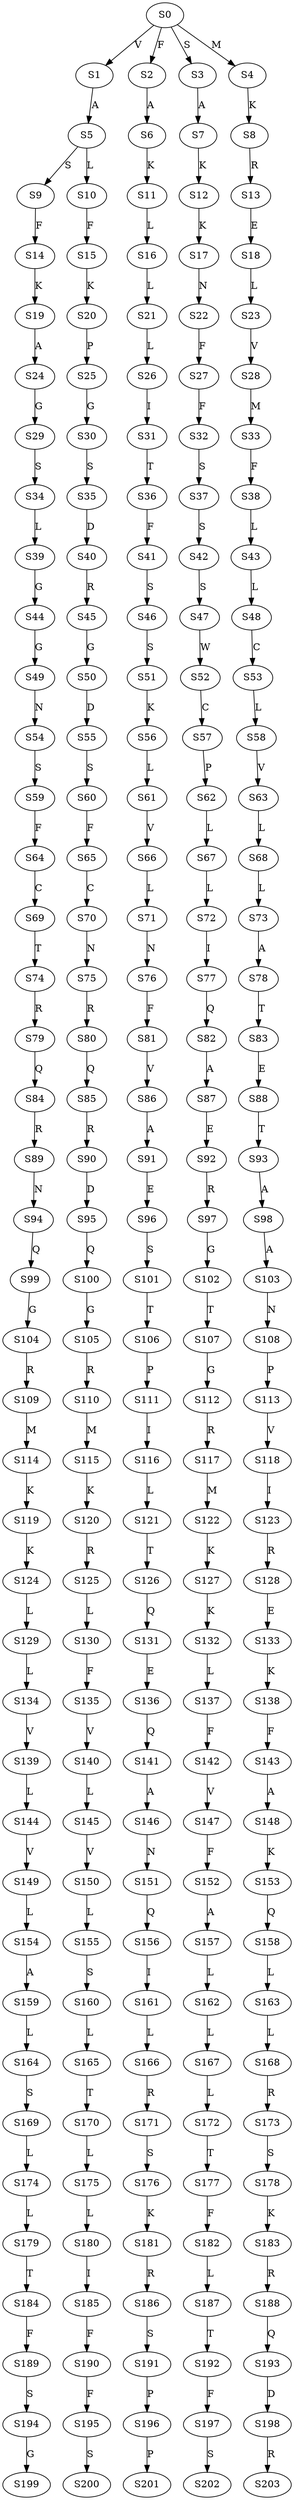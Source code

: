 strict digraph  {
	S0 -> S1 [ label = V ];
	S0 -> S2 [ label = F ];
	S0 -> S3 [ label = S ];
	S0 -> S4 [ label = M ];
	S1 -> S5 [ label = A ];
	S2 -> S6 [ label = A ];
	S3 -> S7 [ label = A ];
	S4 -> S8 [ label = K ];
	S5 -> S9 [ label = S ];
	S5 -> S10 [ label = L ];
	S6 -> S11 [ label = K ];
	S7 -> S12 [ label = K ];
	S8 -> S13 [ label = R ];
	S9 -> S14 [ label = F ];
	S10 -> S15 [ label = F ];
	S11 -> S16 [ label = L ];
	S12 -> S17 [ label = K ];
	S13 -> S18 [ label = E ];
	S14 -> S19 [ label = K ];
	S15 -> S20 [ label = K ];
	S16 -> S21 [ label = L ];
	S17 -> S22 [ label = N ];
	S18 -> S23 [ label = L ];
	S19 -> S24 [ label = A ];
	S20 -> S25 [ label = P ];
	S21 -> S26 [ label = L ];
	S22 -> S27 [ label = F ];
	S23 -> S28 [ label = V ];
	S24 -> S29 [ label = G ];
	S25 -> S30 [ label = G ];
	S26 -> S31 [ label = I ];
	S27 -> S32 [ label = F ];
	S28 -> S33 [ label = M ];
	S29 -> S34 [ label = S ];
	S30 -> S35 [ label = S ];
	S31 -> S36 [ label = T ];
	S32 -> S37 [ label = S ];
	S33 -> S38 [ label = F ];
	S34 -> S39 [ label = L ];
	S35 -> S40 [ label = D ];
	S36 -> S41 [ label = F ];
	S37 -> S42 [ label = S ];
	S38 -> S43 [ label = L ];
	S39 -> S44 [ label = G ];
	S40 -> S45 [ label = R ];
	S41 -> S46 [ label = S ];
	S42 -> S47 [ label = S ];
	S43 -> S48 [ label = L ];
	S44 -> S49 [ label = G ];
	S45 -> S50 [ label = G ];
	S46 -> S51 [ label = S ];
	S47 -> S52 [ label = W ];
	S48 -> S53 [ label = C ];
	S49 -> S54 [ label = N ];
	S50 -> S55 [ label = D ];
	S51 -> S56 [ label = K ];
	S52 -> S57 [ label = C ];
	S53 -> S58 [ label = L ];
	S54 -> S59 [ label = S ];
	S55 -> S60 [ label = S ];
	S56 -> S61 [ label = L ];
	S57 -> S62 [ label = P ];
	S58 -> S63 [ label = V ];
	S59 -> S64 [ label = F ];
	S60 -> S65 [ label = F ];
	S61 -> S66 [ label = V ];
	S62 -> S67 [ label = L ];
	S63 -> S68 [ label = L ];
	S64 -> S69 [ label = C ];
	S65 -> S70 [ label = C ];
	S66 -> S71 [ label = L ];
	S67 -> S72 [ label = L ];
	S68 -> S73 [ label = L ];
	S69 -> S74 [ label = T ];
	S70 -> S75 [ label = N ];
	S71 -> S76 [ label = N ];
	S72 -> S77 [ label = I ];
	S73 -> S78 [ label = A ];
	S74 -> S79 [ label = R ];
	S75 -> S80 [ label = R ];
	S76 -> S81 [ label = F ];
	S77 -> S82 [ label = Q ];
	S78 -> S83 [ label = T ];
	S79 -> S84 [ label = Q ];
	S80 -> S85 [ label = Q ];
	S81 -> S86 [ label = V ];
	S82 -> S87 [ label = A ];
	S83 -> S88 [ label = E ];
	S84 -> S89 [ label = R ];
	S85 -> S90 [ label = R ];
	S86 -> S91 [ label = A ];
	S87 -> S92 [ label = E ];
	S88 -> S93 [ label = T ];
	S89 -> S94 [ label = N ];
	S90 -> S95 [ label = D ];
	S91 -> S96 [ label = E ];
	S92 -> S97 [ label = R ];
	S93 -> S98 [ label = A ];
	S94 -> S99 [ label = Q ];
	S95 -> S100 [ label = Q ];
	S96 -> S101 [ label = S ];
	S97 -> S102 [ label = G ];
	S98 -> S103 [ label = A ];
	S99 -> S104 [ label = G ];
	S100 -> S105 [ label = G ];
	S101 -> S106 [ label = T ];
	S102 -> S107 [ label = T ];
	S103 -> S108 [ label = N ];
	S104 -> S109 [ label = R ];
	S105 -> S110 [ label = R ];
	S106 -> S111 [ label = P ];
	S107 -> S112 [ label = G ];
	S108 -> S113 [ label = P ];
	S109 -> S114 [ label = M ];
	S110 -> S115 [ label = M ];
	S111 -> S116 [ label = I ];
	S112 -> S117 [ label = R ];
	S113 -> S118 [ label = V ];
	S114 -> S119 [ label = K ];
	S115 -> S120 [ label = K ];
	S116 -> S121 [ label = L ];
	S117 -> S122 [ label = M ];
	S118 -> S123 [ label = I ];
	S119 -> S124 [ label = K ];
	S120 -> S125 [ label = R ];
	S121 -> S126 [ label = T ];
	S122 -> S127 [ label = K ];
	S123 -> S128 [ label = R ];
	S124 -> S129 [ label = L ];
	S125 -> S130 [ label = L ];
	S126 -> S131 [ label = Q ];
	S127 -> S132 [ label = K ];
	S128 -> S133 [ label = E ];
	S129 -> S134 [ label = L ];
	S130 -> S135 [ label = F ];
	S131 -> S136 [ label = E ];
	S132 -> S137 [ label = L ];
	S133 -> S138 [ label = K ];
	S134 -> S139 [ label = V ];
	S135 -> S140 [ label = V ];
	S136 -> S141 [ label = Q ];
	S137 -> S142 [ label = F ];
	S138 -> S143 [ label = F ];
	S139 -> S144 [ label = L ];
	S140 -> S145 [ label = L ];
	S141 -> S146 [ label = A ];
	S142 -> S147 [ label = V ];
	S143 -> S148 [ label = A ];
	S144 -> S149 [ label = V ];
	S145 -> S150 [ label = V ];
	S146 -> S151 [ label = N ];
	S147 -> S152 [ label = F ];
	S148 -> S153 [ label = K ];
	S149 -> S154 [ label = L ];
	S150 -> S155 [ label = L ];
	S151 -> S156 [ label = Q ];
	S152 -> S157 [ label = A ];
	S153 -> S158 [ label = Q ];
	S154 -> S159 [ label = A ];
	S155 -> S160 [ label = S ];
	S156 -> S161 [ label = I ];
	S157 -> S162 [ label = L ];
	S158 -> S163 [ label = L ];
	S159 -> S164 [ label = L ];
	S160 -> S165 [ label = L ];
	S161 -> S166 [ label = L ];
	S162 -> S167 [ label = L ];
	S163 -> S168 [ label = L ];
	S164 -> S169 [ label = S ];
	S165 -> S170 [ label = T ];
	S166 -> S171 [ label = R ];
	S167 -> S172 [ label = L ];
	S168 -> S173 [ label = R ];
	S169 -> S174 [ label = L ];
	S170 -> S175 [ label = L ];
	S171 -> S176 [ label = S ];
	S172 -> S177 [ label = T ];
	S173 -> S178 [ label = S ];
	S174 -> S179 [ label = L ];
	S175 -> S180 [ label = L ];
	S176 -> S181 [ label = K ];
	S177 -> S182 [ label = F ];
	S178 -> S183 [ label = K ];
	S179 -> S184 [ label = T ];
	S180 -> S185 [ label = I ];
	S181 -> S186 [ label = R ];
	S182 -> S187 [ label = L ];
	S183 -> S188 [ label = R ];
	S184 -> S189 [ label = F ];
	S185 -> S190 [ label = F ];
	S186 -> S191 [ label = S ];
	S187 -> S192 [ label = T ];
	S188 -> S193 [ label = Q ];
	S189 -> S194 [ label = S ];
	S190 -> S195 [ label = F ];
	S191 -> S196 [ label = P ];
	S192 -> S197 [ label = F ];
	S193 -> S198 [ label = D ];
	S194 -> S199 [ label = G ];
	S195 -> S200 [ label = S ];
	S196 -> S201 [ label = P ];
	S197 -> S202 [ label = S ];
	S198 -> S203 [ label = R ];
}

